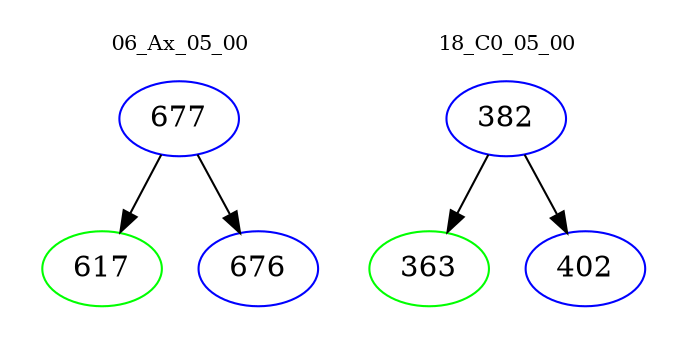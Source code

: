 digraph{
subgraph cluster_0 {
color = white
label = "06_Ax_05_00";
fontsize=10;
T0_677 [label="677", color="blue"]
T0_677 -> T0_617 [color="black"]
T0_617 [label="617", color="green"]
T0_677 -> T0_676 [color="black"]
T0_676 [label="676", color="blue"]
}
subgraph cluster_1 {
color = white
label = "18_C0_05_00";
fontsize=10;
T1_382 [label="382", color="blue"]
T1_382 -> T1_363 [color="black"]
T1_363 [label="363", color="green"]
T1_382 -> T1_402 [color="black"]
T1_402 [label="402", color="blue"]
}
}
